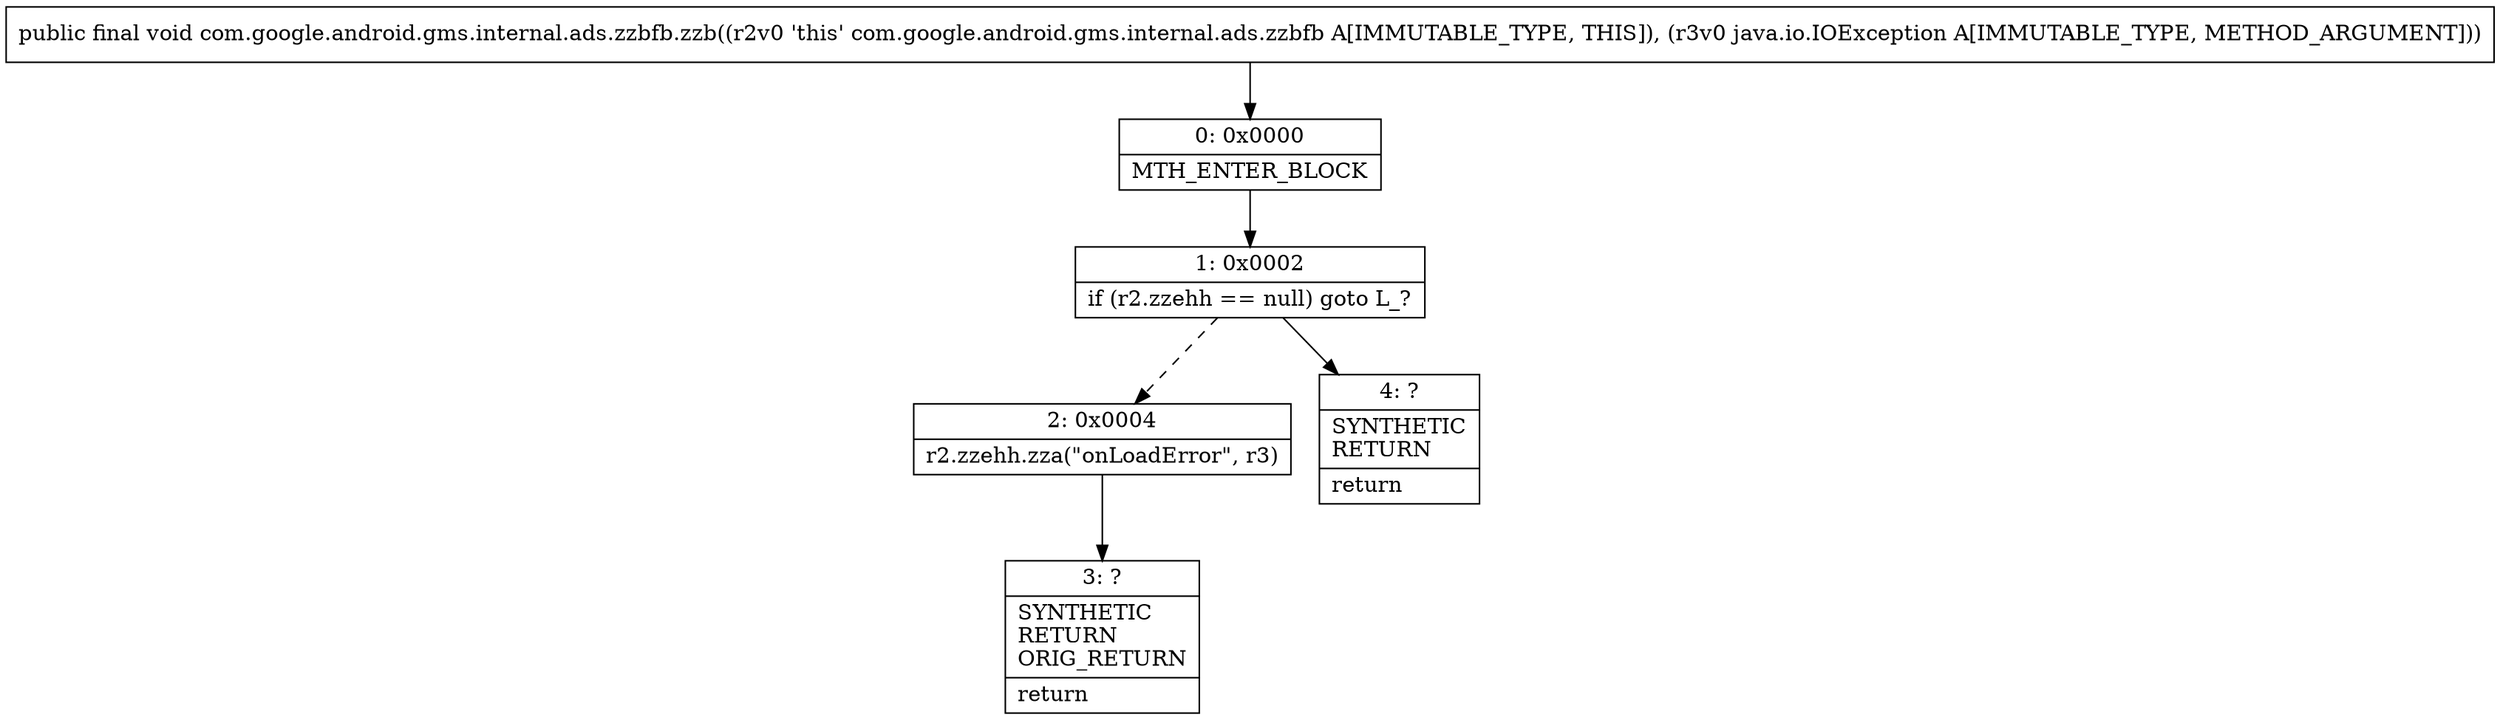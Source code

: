 digraph "CFG forcom.google.android.gms.internal.ads.zzbfb.zzb(Ljava\/io\/IOException;)V" {
Node_0 [shape=record,label="{0\:\ 0x0000|MTH_ENTER_BLOCK\l}"];
Node_1 [shape=record,label="{1\:\ 0x0002|if (r2.zzehh == null) goto L_?\l}"];
Node_2 [shape=record,label="{2\:\ 0x0004|r2.zzehh.zza(\"onLoadError\", r3)\l}"];
Node_3 [shape=record,label="{3\:\ ?|SYNTHETIC\lRETURN\lORIG_RETURN\l|return\l}"];
Node_4 [shape=record,label="{4\:\ ?|SYNTHETIC\lRETURN\l|return\l}"];
MethodNode[shape=record,label="{public final void com.google.android.gms.internal.ads.zzbfb.zzb((r2v0 'this' com.google.android.gms.internal.ads.zzbfb A[IMMUTABLE_TYPE, THIS]), (r3v0 java.io.IOException A[IMMUTABLE_TYPE, METHOD_ARGUMENT])) }"];
MethodNode -> Node_0;
Node_0 -> Node_1;
Node_1 -> Node_2[style=dashed];
Node_1 -> Node_4;
Node_2 -> Node_3;
}

